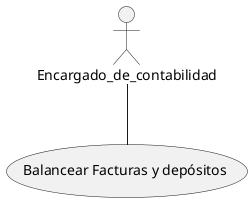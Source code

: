 @startuml 3. Balancear Facturas y depósitos

actor Encargado_de_contabilidad



Encargado_de_contabilidad -- (Balancear Facturas y depósitos)




@enduml